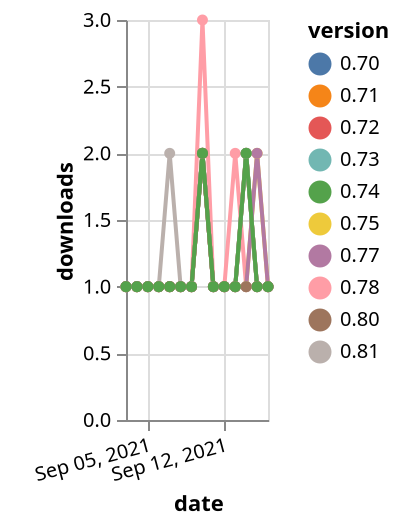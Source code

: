 {"$schema": "https://vega.github.io/schema/vega-lite/v5.json", "description": "A simple bar chart with embedded data.", "data": {"values": [{"date": "2021-09-03", "total": 186, "delta": 1, "version": "0.78"}, {"date": "2021-09-04", "total": 187, "delta": 1, "version": "0.78"}, {"date": "2021-09-05", "total": 188, "delta": 1, "version": "0.78"}, {"date": "2021-09-06", "total": 189, "delta": 1, "version": "0.78"}, {"date": "2021-09-07", "total": 190, "delta": 1, "version": "0.78"}, {"date": "2021-09-08", "total": 191, "delta": 1, "version": "0.78"}, {"date": "2021-09-09", "total": 192, "delta": 1, "version": "0.78"}, {"date": "2021-09-10", "total": 195, "delta": 3, "version": "0.78"}, {"date": "2021-09-11", "total": 196, "delta": 1, "version": "0.78"}, {"date": "2021-09-12", "total": 197, "delta": 1, "version": "0.78"}, {"date": "2021-09-13", "total": 199, "delta": 2, "version": "0.78"}, {"date": "2021-09-14", "total": 200, "delta": 1, "version": "0.78"}, {"date": "2021-09-15", "total": 201, "delta": 1, "version": "0.78"}, {"date": "2021-09-16", "total": 202, "delta": 1, "version": "0.78"}, {"date": "2021-09-03", "total": 173, "delta": 1, "version": "0.72"}, {"date": "2021-09-04", "total": 174, "delta": 1, "version": "0.72"}, {"date": "2021-09-05", "total": 175, "delta": 1, "version": "0.72"}, {"date": "2021-09-06", "total": 176, "delta": 1, "version": "0.72"}, {"date": "2021-09-07", "total": 177, "delta": 1, "version": "0.72"}, {"date": "2021-09-08", "total": 178, "delta": 1, "version": "0.72"}, {"date": "2021-09-09", "total": 179, "delta": 1, "version": "0.72"}, {"date": "2021-09-10", "total": 181, "delta": 2, "version": "0.72"}, {"date": "2021-09-11", "total": 182, "delta": 1, "version": "0.72"}, {"date": "2021-09-12", "total": 183, "delta": 1, "version": "0.72"}, {"date": "2021-09-13", "total": 184, "delta": 1, "version": "0.72"}, {"date": "2021-09-14", "total": 186, "delta": 2, "version": "0.72"}, {"date": "2021-09-15", "total": 187, "delta": 1, "version": "0.72"}, {"date": "2021-09-16", "total": 188, "delta": 1, "version": "0.72"}, {"date": "2021-09-03", "total": 174, "delta": 1, "version": "0.70"}, {"date": "2021-09-04", "total": 175, "delta": 1, "version": "0.70"}, {"date": "2021-09-05", "total": 176, "delta": 1, "version": "0.70"}, {"date": "2021-09-06", "total": 177, "delta": 1, "version": "0.70"}, {"date": "2021-09-07", "total": 178, "delta": 1, "version": "0.70"}, {"date": "2021-09-08", "total": 179, "delta": 1, "version": "0.70"}, {"date": "2021-09-09", "total": 180, "delta": 1, "version": "0.70"}, {"date": "2021-09-10", "total": 182, "delta": 2, "version": "0.70"}, {"date": "2021-09-11", "total": 183, "delta": 1, "version": "0.70"}, {"date": "2021-09-12", "total": 184, "delta": 1, "version": "0.70"}, {"date": "2021-09-13", "total": 185, "delta": 1, "version": "0.70"}, {"date": "2021-09-14", "total": 187, "delta": 2, "version": "0.70"}, {"date": "2021-09-15", "total": 188, "delta": 1, "version": "0.70"}, {"date": "2021-09-16", "total": 189, "delta": 1, "version": "0.70"}, {"date": "2021-09-03", "total": 179, "delta": 1, "version": "0.71"}, {"date": "2021-09-04", "total": 180, "delta": 1, "version": "0.71"}, {"date": "2021-09-05", "total": 181, "delta": 1, "version": "0.71"}, {"date": "2021-09-06", "total": 182, "delta": 1, "version": "0.71"}, {"date": "2021-09-07", "total": 183, "delta": 1, "version": "0.71"}, {"date": "2021-09-08", "total": 184, "delta": 1, "version": "0.71"}, {"date": "2021-09-09", "total": 185, "delta": 1, "version": "0.71"}, {"date": "2021-09-10", "total": 187, "delta": 2, "version": "0.71"}, {"date": "2021-09-11", "total": 188, "delta": 1, "version": "0.71"}, {"date": "2021-09-12", "total": 189, "delta": 1, "version": "0.71"}, {"date": "2021-09-13", "total": 190, "delta": 1, "version": "0.71"}, {"date": "2021-09-14", "total": 192, "delta": 2, "version": "0.71"}, {"date": "2021-09-15", "total": 193, "delta": 1, "version": "0.71"}, {"date": "2021-09-16", "total": 194, "delta": 1, "version": "0.71"}, {"date": "2021-09-03", "total": 148, "delta": 1, "version": "0.75"}, {"date": "2021-09-04", "total": 149, "delta": 1, "version": "0.75"}, {"date": "2021-09-05", "total": 150, "delta": 1, "version": "0.75"}, {"date": "2021-09-06", "total": 151, "delta": 1, "version": "0.75"}, {"date": "2021-09-07", "total": 152, "delta": 1, "version": "0.75"}, {"date": "2021-09-08", "total": 153, "delta": 1, "version": "0.75"}, {"date": "2021-09-09", "total": 154, "delta": 1, "version": "0.75"}, {"date": "2021-09-10", "total": 156, "delta": 2, "version": "0.75"}, {"date": "2021-09-11", "total": 157, "delta": 1, "version": "0.75"}, {"date": "2021-09-12", "total": 158, "delta": 1, "version": "0.75"}, {"date": "2021-09-13", "total": 159, "delta": 1, "version": "0.75"}, {"date": "2021-09-14", "total": 160, "delta": 1, "version": "0.75"}, {"date": "2021-09-15", "total": 162, "delta": 2, "version": "0.75"}, {"date": "2021-09-16", "total": 163, "delta": 1, "version": "0.75"}, {"date": "2021-09-03", "total": 171, "delta": 1, "version": "0.73"}, {"date": "2021-09-04", "total": 172, "delta": 1, "version": "0.73"}, {"date": "2021-09-05", "total": 173, "delta": 1, "version": "0.73"}, {"date": "2021-09-06", "total": 174, "delta": 1, "version": "0.73"}, {"date": "2021-09-07", "total": 175, "delta": 1, "version": "0.73"}, {"date": "2021-09-08", "total": 176, "delta": 1, "version": "0.73"}, {"date": "2021-09-09", "total": 177, "delta": 1, "version": "0.73"}, {"date": "2021-09-10", "total": 179, "delta": 2, "version": "0.73"}, {"date": "2021-09-11", "total": 180, "delta": 1, "version": "0.73"}, {"date": "2021-09-12", "total": 181, "delta": 1, "version": "0.73"}, {"date": "2021-09-13", "total": 182, "delta": 1, "version": "0.73"}, {"date": "2021-09-14", "total": 184, "delta": 2, "version": "0.73"}, {"date": "2021-09-15", "total": 185, "delta": 1, "version": "0.73"}, {"date": "2021-09-16", "total": 186, "delta": 1, "version": "0.73"}, {"date": "2021-09-03", "total": 143, "delta": 1, "version": "0.77"}, {"date": "2021-09-04", "total": 144, "delta": 1, "version": "0.77"}, {"date": "2021-09-05", "total": 145, "delta": 1, "version": "0.77"}, {"date": "2021-09-06", "total": 146, "delta": 1, "version": "0.77"}, {"date": "2021-09-07", "total": 147, "delta": 1, "version": "0.77"}, {"date": "2021-09-08", "total": 148, "delta": 1, "version": "0.77"}, {"date": "2021-09-09", "total": 149, "delta": 1, "version": "0.77"}, {"date": "2021-09-10", "total": 151, "delta": 2, "version": "0.77"}, {"date": "2021-09-11", "total": 152, "delta": 1, "version": "0.77"}, {"date": "2021-09-12", "total": 153, "delta": 1, "version": "0.77"}, {"date": "2021-09-13", "total": 154, "delta": 1, "version": "0.77"}, {"date": "2021-09-14", "total": 155, "delta": 1, "version": "0.77"}, {"date": "2021-09-15", "total": 157, "delta": 2, "version": "0.77"}, {"date": "2021-09-16", "total": 158, "delta": 1, "version": "0.77"}, {"date": "2021-09-03", "total": 128, "delta": 1, "version": "0.81"}, {"date": "2021-09-04", "total": 129, "delta": 1, "version": "0.81"}, {"date": "2021-09-05", "total": 130, "delta": 1, "version": "0.81"}, {"date": "2021-09-06", "total": 131, "delta": 1, "version": "0.81"}, {"date": "2021-09-07", "total": 133, "delta": 2, "version": "0.81"}, {"date": "2021-09-08", "total": 134, "delta": 1, "version": "0.81"}, {"date": "2021-09-09", "total": 135, "delta": 1, "version": "0.81"}, {"date": "2021-09-10", "total": 137, "delta": 2, "version": "0.81"}, {"date": "2021-09-11", "total": 138, "delta": 1, "version": "0.81"}, {"date": "2021-09-12", "total": 139, "delta": 1, "version": "0.81"}, {"date": "2021-09-13", "total": 140, "delta": 1, "version": "0.81"}, {"date": "2021-09-14", "total": 141, "delta": 1, "version": "0.81"}, {"date": "2021-09-15", "total": 142, "delta": 1, "version": "0.81"}, {"date": "2021-09-16", "total": 143, "delta": 1, "version": "0.81"}, {"date": "2021-09-03", "total": 132, "delta": 1, "version": "0.80"}, {"date": "2021-09-04", "total": 133, "delta": 1, "version": "0.80"}, {"date": "2021-09-05", "total": 134, "delta": 1, "version": "0.80"}, {"date": "2021-09-06", "total": 135, "delta": 1, "version": "0.80"}, {"date": "2021-09-07", "total": 136, "delta": 1, "version": "0.80"}, {"date": "2021-09-08", "total": 137, "delta": 1, "version": "0.80"}, {"date": "2021-09-09", "total": 138, "delta": 1, "version": "0.80"}, {"date": "2021-09-10", "total": 140, "delta": 2, "version": "0.80"}, {"date": "2021-09-11", "total": 141, "delta": 1, "version": "0.80"}, {"date": "2021-09-12", "total": 142, "delta": 1, "version": "0.80"}, {"date": "2021-09-13", "total": 143, "delta": 1, "version": "0.80"}, {"date": "2021-09-14", "total": 144, "delta": 1, "version": "0.80"}, {"date": "2021-09-15", "total": 145, "delta": 1, "version": "0.80"}, {"date": "2021-09-16", "total": 146, "delta": 1, "version": "0.80"}, {"date": "2021-09-03", "total": 153, "delta": 1, "version": "0.74"}, {"date": "2021-09-04", "total": 154, "delta": 1, "version": "0.74"}, {"date": "2021-09-05", "total": 155, "delta": 1, "version": "0.74"}, {"date": "2021-09-06", "total": 156, "delta": 1, "version": "0.74"}, {"date": "2021-09-07", "total": 157, "delta": 1, "version": "0.74"}, {"date": "2021-09-08", "total": 158, "delta": 1, "version": "0.74"}, {"date": "2021-09-09", "total": 159, "delta": 1, "version": "0.74"}, {"date": "2021-09-10", "total": 161, "delta": 2, "version": "0.74"}, {"date": "2021-09-11", "total": 162, "delta": 1, "version": "0.74"}, {"date": "2021-09-12", "total": 163, "delta": 1, "version": "0.74"}, {"date": "2021-09-13", "total": 164, "delta": 1, "version": "0.74"}, {"date": "2021-09-14", "total": 166, "delta": 2, "version": "0.74"}, {"date": "2021-09-15", "total": 167, "delta": 1, "version": "0.74"}, {"date": "2021-09-16", "total": 168, "delta": 1, "version": "0.74"}]}, "width": "container", "mark": {"type": "line", "point": {"filled": true}}, "encoding": {"x": {"field": "date", "type": "temporal", "timeUnit": "yearmonthdate", "title": "date", "axis": {"labelAngle": -15}}, "y": {"field": "delta", "type": "quantitative", "title": "downloads"}, "color": {"field": "version", "type": "nominal"}, "tooltip": {"field": "delta"}}}